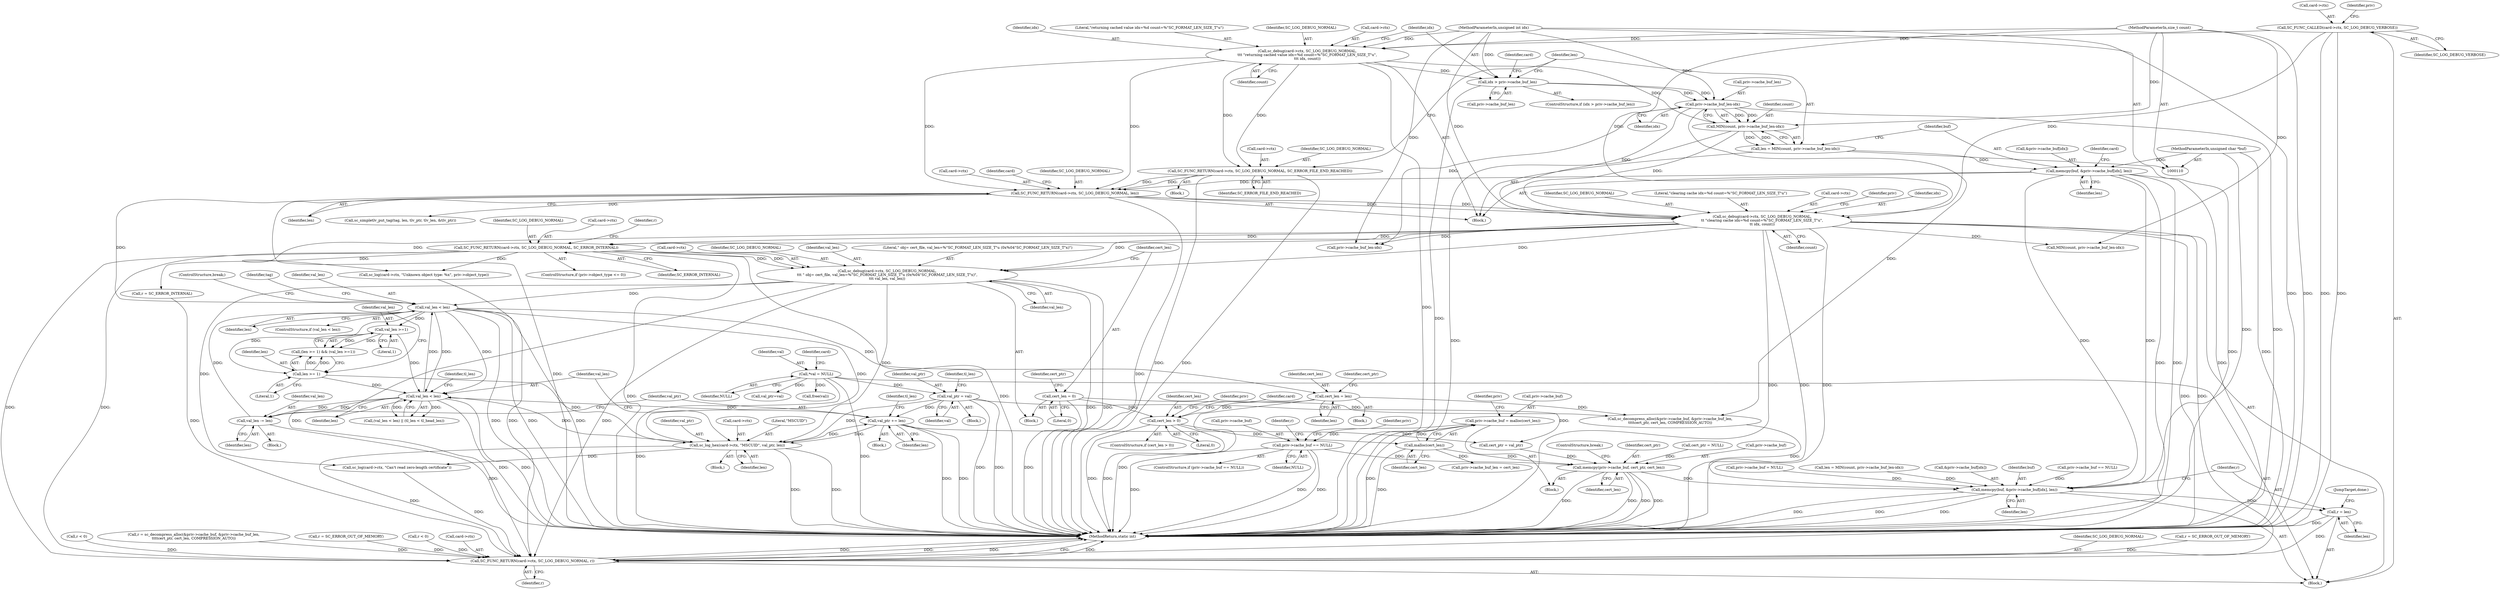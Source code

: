 digraph "0_OpenSC_8fe377e93b4b56060e5bbfb6f3142ceaeca744fa_3@API" {
"1000541" [label="(Call,priv->cache_buf = malloc(cert_len))"];
"1000545" [label="(Call,malloc(cert_len))"];
"1000537" [label="(Call,cert_len > 0)"];
"1000403" [label="(Call,cert_len = 0)"];
"1000465" [label="(Call,cert_len = len)"];
"1000456" [label="(Call,val_len < len)"];
"1000395" [label="(Call,sc_debug(card->ctx, SC_LOG_DEBUG_NORMAL,\n\t\t\t \" obj= cert_file, val_len=%\"SC_FORMAT_LEN_SIZE_T\"u (0x%04\"SC_FORMAT_LEN_SIZE_T\"x)\",\n\t\t\t val_len, val_len))"];
"1000235" [label="(Call,SC_FUNC_RETURN(card->ctx, SC_LOG_DEBUG_NORMAL, SC_ERROR_INTERNAL))"];
"1000202" [label="(Call,sc_debug(card->ctx, SC_LOG_DEBUG_NORMAL,\n\t\t \"clearing cache idx=%d count=%\"SC_FORMAT_LEN_SIZE_T\"u\",\n\t\t idx, count))"];
"1000147" [label="(Call,SC_FUNC_CALLED(card->ctx, SC_LOG_DEBUG_VERBOSE))"];
"1000196" [label="(Call,SC_FUNC_RETURN(card->ctx, SC_LOG_DEBUG_NORMAL, len))"];
"1000157" [label="(Call,sc_debug(card->ctx, SC_LOG_DEBUG_NORMAL,\n\t\t\t \"returning cached value idx=%d count=%\"SC_FORMAT_LEN_SIZE_T\"u\",\n\t\t\t idx, count))"];
"1000112" [label="(MethodParameterIn,unsigned int idx)"];
"1000114" [label="(MethodParameterIn,size_t count)"];
"1000172" [label="(Call,SC_FUNC_RETURN(card->ctx, SC_LOG_DEBUG_NORMAL, SC_ERROR_FILE_END_REACHED))"];
"1000187" [label="(Call,memcpy(buf, &priv->cache_buf[idx], len))"];
"1000113" [label="(MethodParameterIn,unsigned char *buf)"];
"1000178" [label="(Call,len = MIN(count, priv->cache_buf_len-idx))"];
"1000180" [label="(Call,MIN(count, priv->cache_buf_len-idx))"];
"1000182" [label="(Call,priv->cache_buf_len-idx)"];
"1000166" [label="(Call,idx > priv->cache_buf_len)"];
"1000424" [label="(Call,val_len -= len)"];
"1000503" [label="(Call,val_len < len)"];
"1000481" [label="(Call,val_len >=1)"];
"1000478" [label="(Call,len >= 1)"];
"1000494" [label="(Call,sc_log_hex(card->ctx, \"MSCUID\", val_ptr, len))"];
"1000417" [label="(Call,val_ptr = val)"];
"1000131" [label="(Call,*val = NULL)"];
"1000428" [label="(Call,val_ptr += len)"];
"1000548" [label="(Call,priv->cache_buf == NULL)"];
"1000563" [label="(Call,memcpy(priv->cache_buf, cert_ptr, cert_len))"];
"1000606" [label="(Call,memcpy(buf, &priv->cache_buf[idx], len))"];
"1000615" [label="(Call,r = len)"];
"1000627" [label="(Call,SC_FUNC_RETURN(card->ctx, SC_LOG_DEBUG_NORMAL, r))"];
"1000180" [label="(Call,MIN(count, priv->cache_buf_len-idx))"];
"1000625" [label="(Call,free(val))"];
"1000161" [label="(Identifier,SC_LOG_DEBUG_NORMAL)"];
"1000507" [label="(Identifier,tl_len)"];
"1000577" [label="(ControlStructure,break;)"];
"1000407" [label="(Identifier,cert_ptr)"];
"1000419" [label="(Identifier,val)"];
"1000466" [label="(Identifier,cert_len)"];
"1000133" [label="(Identifier,NULL)"];
"1000235" [label="(Call,SC_FUNC_RETURN(card->ctx, SC_LOG_DEBUG_NORMAL, SC_ERROR_INTERNAL))"];
"1000177" [label="(Identifier,SC_ERROR_FILE_END_REACHED)"];
"1000183" [label="(Call,priv->cache_buf_len)"];
"1000413" [label="(Block,)"];
"1000552" [label="(Identifier,NULL)"];
"1000542" [label="(Call,priv->cache_buf)"];
"1000274" [label="(Block,)"];
"1000458" [label="(Identifier,len)"];
"1000483" [label="(Literal,1)"];
"1000427" [label="(Block,)"];
"1000112" [label="(MethodParameterIn,unsigned int idx)"];
"1000203" [label="(Call,card->ctx)"];
"1000631" [label="(Identifier,SC_LOG_DEBUG_NORMAL)"];
"1000212" [label="(Identifier,priv)"];
"1000571" [label="(Call,sc_log(card->ctx, \"Can't read zero-length certificate\"))"];
"1000197" [label="(Call,card->ctx)"];
"1000209" [label="(Identifier,count)"];
"1000538" [label="(Identifier,cert_len)"];
"1000500" [label="(Identifier,len)"];
"1000567" [label="(Identifier,cert_ptr)"];
"1000421" [label="(Identifier,tl_len)"];
"1000242" [label="(Identifier,r)"];
"1000403" [label="(Call,cert_len = 0)"];
"1000196" [label="(Call,SC_FUNC_RETURN(card->ctx, SC_LOG_DEBUG_NORMAL, len))"];
"1000481" [label="(Call,val_len >=1)"];
"1000187" [label="(Call,memcpy(buf, &priv->cache_buf[idx], len))"];
"1000288" [label="(Call,priv->cache_buf == NULL)"];
"1000495" [label="(Call,card->ctx)"];
"1000402" [label="(Identifier,val_len)"];
"1000424" [label="(Call,val_len -= len)"];
"1000482" [label="(Identifier,val_len)"];
"1000294" [label="(Call,r = SC_ERROR_OUT_OF_MEMORY)"];
"1000462" [label="(Identifier,tag)"];
"1000498" [label="(Literal,\"MSCUID\")"];
"1000632" [label="(Identifier,r)"];
"1000418" [label="(Identifier,val_ptr)"];
"1000151" [label="(Identifier,SC_LOG_DEBUG_VERBOSE)"];
"1000543" [label="(Identifier,priv)"];
"1000545" [label="(Call,malloc(cert_len))"];
"1000162" [label="(Literal,\"returning cached value idx=%d count=%\"SC_FORMAT_LEN_SIZE_T\"u\")"];
"1000617" [label="(Identifier,len)"];
"1000536" [label="(ControlStructure,if (cert_len > 0))"];
"1000548" [label="(Call,priv->cache_buf == NULL)"];
"1000208" [label="(Identifier,idx)"];
"1000181" [label="(Identifier,count)"];
"1000360" [label="(Call,sc_simpletlv_put_tag(tag, len, tlv_ptr, tlv_len, &tlv_ptr))"];
"1000206" [label="(Identifier,SC_LOG_DEBUG_NORMAL)"];
"1000309" [label="(Call,val_ptr=val)"];
"1000614" [label="(Identifier,len)"];
"1000131" [label="(Call,*val = NULL)"];
"1000430" [label="(Identifier,len)"];
"1000494" [label="(Call,sc_log_hex(card->ctx, \"MSCUID\", val_ptr, len))"];
"1000555" [label="(Identifier,r)"];
"1000465" [label="(Call,cert_len = len)"];
"1000560" [label="(Identifier,priv)"];
"1000165" [label="(ControlStructure,if (idx > priv->cache_buf_len))"];
"1000156" [label="(Block,)"];
"1000399" [label="(Identifier,SC_LOG_DEBUG_NORMAL)"];
"1000167" [label="(Identifier,idx)"];
"1000198" [label="(Identifier,card)"];
"1000597" [label="(Call,len = MIN(count, priv->cache_buf_len-idx))"];
"1000239" [label="(Identifier,SC_LOG_DEBUG_NORMAL)"];
"1000539" [label="(Literal,0)"];
"1000550" [label="(Identifier,priv)"];
"1000423" [label="(Block,)"];
"1000432" [label="(Identifier,tl_len)"];
"1000546" [label="(Identifier,cert_len)"];
"1000588" [label="(Call,r = SC_ERROR_INTERNAL)"];
"1000168" [label="(Call,priv->cache_buf_len)"];
"1000148" [label="(Call,card->ctx)"];
"1000502" [label="(Call,(val_len < len) || (tl_len < tl_head_len))"];
"1000164" [label="(Identifier,count)"];
"1000172" [label="(Call,SC_FUNC_RETURN(card->ctx, SC_LOG_DEBUG_NORMAL, SC_ERROR_FILE_END_REACHED))"];
"1000547" [label="(ControlStructure,if (priv->cache_buf == NULL))"];
"1000236" [label="(Call,card->ctx)"];
"1000154" [label="(Identifier,priv)"];
"1000186" [label="(Identifier,idx)"];
"1000580" [label="(Call,sc_log(card->ctx, \"Unknown object type: %x\", priv->object_type))"];
"1000116" [label="(Block,)"];
"1000425" [label="(Identifier,val_len)"];
"1000499" [label="(Identifier,val_ptr)"];
"1000406" [label="(Call,cert_ptr = NULL)"];
"1000540" [label="(Block,)"];
"1000404" [label="(Identifier,cert_len)"];
"1000541" [label="(Call,priv->cache_buf = malloc(cert_len))"];
"1000251" [label="(Call,r < 0)"];
"1000479" [label="(Identifier,len)"];
"1000599" [label="(Call,MIN(count, priv->cache_buf_len-idx))"];
"1000401" [label="(Identifier,val_len)"];
"1000166" [label="(Call,idx > priv->cache_buf_len)"];
"1000480" [label="(Literal,1)"];
"1000469" [label="(Identifier,cert_ptr)"];
"1000405" [label="(Literal,0)"];
"1000426" [label="(Identifier,len)"];
"1000518" [label="(Call,r = sc_decompress_alloc(&priv->cache_buf, &priv->cache_buf_len,\n\t\t\t\tcert_ptr, cert_len, COMPRESSION_AUTO))"];
"1000607" [label="(Identifier,buf)"];
"1000204" [label="(Identifier,card)"];
"1000615" [label="(Call,r = len)"];
"1000554" [label="(Call,r = SC_ERROR_OUT_OF_MEMORY)"];
"1000468" [label="(Call,cert_ptr = val_ptr)"];
"1000564" [label="(Call,priv->cache_buf)"];
"1000229" [label="(ControlStructure,if (priv->object_type <= 0))"];
"1000182" [label="(Call,priv->cache_buf_len-idx)"];
"1000189" [label="(Call,&priv->cache_buf[idx])"];
"1000173" [label="(Call,card->ctx)"];
"1000147" [label="(Call,SC_FUNC_CALLED(card->ctx, SC_LOG_DEBUG_VERBOSE))"];
"1000195" [label="(Identifier,len)"];
"1000400" [label="(Literal,\" obj= cert_file, val_len=%\"SC_FORMAT_LEN_SIZE_T\"u (0x%04\"SC_FORMAT_LEN_SIZE_T\"x)\")"];
"1000573" [label="(Identifier,card)"];
"1000467" [label="(Identifier,len)"];
"1000113" [label="(MethodParameterIn,unsigned char *buf)"];
"1000520" [label="(Call,sc_decompress_alloc(&priv->cache_buf, &priv->cache_buf_len,\n\t\t\t\tcert_ptr, cert_len, COMPRESSION_AUTO))"];
"1000456" [label="(Call,val_len < len)"];
"1000158" [label="(Call,card->ctx)"];
"1000240" [label="(Identifier,SC_ERROR_INTERNAL)"];
"1000202" [label="(Call,sc_debug(card->ctx, SC_LOG_DEBUG_NORMAL,\n\t\t \"clearing cache idx=%d count=%\"SC_FORMAT_LEN_SIZE_T\"u\",\n\t\t idx, count))"];
"1000457" [label="(Identifier,val_len)"];
"1000219" [label="(Call,priv->cache_buf = NULL)"];
"1000201" [label="(Identifier,len)"];
"1000395" [label="(Call,sc_debug(card->ctx, SC_LOG_DEBUG_NORMAL,\n\t\t\t \" obj= cert_file, val_len=%\"SC_FORMAT_LEN_SIZE_T\"u (0x%04\"SC_FORMAT_LEN_SIZE_T\"x)\",\n\t\t\t val_len, val_len))"];
"1000132" [label="(Identifier,val)"];
"1000601" [label="(Call,priv->cache_buf_len-idx)"];
"1000618" [label="(JumpTarget,done:)"];
"1000266" [label="(Call,r < 0)"];
"1000627" [label="(Call,SC_FUNC_RETURN(card->ctx, SC_LOG_DEBUG_NORMAL, r))"];
"1000176" [label="(Identifier,SC_LOG_DEBUG_NORMAL)"];
"1000503" [label="(Call,val_len < len)"];
"1000493" [label="(Block,)"];
"1000558" [label="(Call,priv->cache_buf_len = cert_len)"];
"1000549" [label="(Call,priv->cache_buf)"];
"1000616" [label="(Identifier,r)"];
"1000606" [label="(Call,memcpy(buf, &priv->cache_buf[idx], len))"];
"1000478" [label="(Call,len >= 1)"];
"1000428" [label="(Call,val_ptr += len)"];
"1000537" [label="(Call,cert_len > 0)"];
"1000417" [label="(Call,val_ptr = val)"];
"1000568" [label="(Identifier,cert_len)"];
"1000174" [label="(Identifier,card)"];
"1000114" [label="(MethodParameterIn,size_t count)"];
"1000504" [label="(Identifier,val_len)"];
"1000171" [label="(Block,)"];
"1000477" [label="(Call,(len >= 1) && (val_len >=1))"];
"1000608" [label="(Call,&priv->cache_buf[idx])"];
"1000157" [label="(Call,sc_debug(card->ctx, SC_LOG_DEBUG_NORMAL,\n\t\t\t \"returning cached value idx=%d count=%\"SC_FORMAT_LEN_SIZE_T\"u\",\n\t\t\t idx, count))"];
"1000200" [label="(Identifier,SC_LOG_DEBUG_NORMAL)"];
"1000633" [label="(MethodReturn,static int)"];
"1000628" [label="(Call,card->ctx)"];
"1000207" [label="(Literal,\"clearing cache idx=%d count=%\"SC_FORMAT_LEN_SIZE_T\"u\")"];
"1000464" [label="(Block,)"];
"1000179" [label="(Identifier,len)"];
"1000455" [label="(ControlStructure,if (val_len < len))"];
"1000429" [label="(Identifier,val_ptr)"];
"1000396" [label="(Call,card->ctx)"];
"1000178" [label="(Call,len = MIN(count, priv->cache_buf_len-idx))"];
"1000149" [label="(Identifier,card)"];
"1000563" [label="(Call,memcpy(priv->cache_buf, cert_ptr, cert_len))"];
"1000505" [label="(Identifier,len)"];
"1000188" [label="(Identifier,buf)"];
"1000163" [label="(Identifier,idx)"];
"1000459" [label="(ControlStructure,break;)"];
"1000541" -> "1000540"  [label="AST: "];
"1000541" -> "1000545"  [label="CFG: "];
"1000542" -> "1000541"  [label="AST: "];
"1000545" -> "1000541"  [label="AST: "];
"1000550" -> "1000541"  [label="CFG: "];
"1000541" -> "1000633"  [label="DDG: "];
"1000545" -> "1000541"  [label="DDG: "];
"1000541" -> "1000548"  [label="DDG: "];
"1000545" -> "1000546"  [label="CFG: "];
"1000546" -> "1000545"  [label="AST: "];
"1000545" -> "1000633"  [label="DDG: "];
"1000537" -> "1000545"  [label="DDG: "];
"1000545" -> "1000558"  [label="DDG: "];
"1000545" -> "1000563"  [label="DDG: "];
"1000537" -> "1000536"  [label="AST: "];
"1000537" -> "1000539"  [label="CFG: "];
"1000538" -> "1000537"  [label="AST: "];
"1000539" -> "1000537"  [label="AST: "];
"1000543" -> "1000537"  [label="CFG: "];
"1000573" -> "1000537"  [label="CFG: "];
"1000537" -> "1000633"  [label="DDG: "];
"1000537" -> "1000633"  [label="DDG: "];
"1000403" -> "1000537"  [label="DDG: "];
"1000465" -> "1000537"  [label="DDG: "];
"1000403" -> "1000274"  [label="AST: "];
"1000403" -> "1000405"  [label="CFG: "];
"1000404" -> "1000403"  [label="AST: "];
"1000405" -> "1000403"  [label="AST: "];
"1000407" -> "1000403"  [label="CFG: "];
"1000403" -> "1000633"  [label="DDG: "];
"1000403" -> "1000520"  [label="DDG: "];
"1000465" -> "1000464"  [label="AST: "];
"1000465" -> "1000467"  [label="CFG: "];
"1000466" -> "1000465"  [label="AST: "];
"1000467" -> "1000465"  [label="AST: "];
"1000469" -> "1000465"  [label="CFG: "];
"1000465" -> "1000633"  [label="DDG: "];
"1000456" -> "1000465"  [label="DDG: "];
"1000465" -> "1000520"  [label="DDG: "];
"1000456" -> "1000455"  [label="AST: "];
"1000456" -> "1000458"  [label="CFG: "];
"1000457" -> "1000456"  [label="AST: "];
"1000458" -> "1000456"  [label="AST: "];
"1000459" -> "1000456"  [label="CFG: "];
"1000462" -> "1000456"  [label="CFG: "];
"1000456" -> "1000633"  [label="DDG: "];
"1000456" -> "1000633"  [label="DDG: "];
"1000456" -> "1000633"  [label="DDG: "];
"1000395" -> "1000456"  [label="DDG: "];
"1000424" -> "1000456"  [label="DDG: "];
"1000196" -> "1000456"  [label="DDG: "];
"1000503" -> "1000456"  [label="DDG: "];
"1000456" -> "1000478"  [label="DDG: "];
"1000456" -> "1000481"  [label="DDG: "];
"1000456" -> "1000494"  [label="DDG: "];
"1000456" -> "1000503"  [label="DDG: "];
"1000456" -> "1000503"  [label="DDG: "];
"1000395" -> "1000274"  [label="AST: "];
"1000395" -> "1000402"  [label="CFG: "];
"1000396" -> "1000395"  [label="AST: "];
"1000399" -> "1000395"  [label="AST: "];
"1000400" -> "1000395"  [label="AST: "];
"1000401" -> "1000395"  [label="AST: "];
"1000402" -> "1000395"  [label="AST: "];
"1000404" -> "1000395"  [label="CFG: "];
"1000395" -> "1000633"  [label="DDG: "];
"1000395" -> "1000633"  [label="DDG: "];
"1000235" -> "1000395"  [label="DDG: "];
"1000235" -> "1000395"  [label="DDG: "];
"1000202" -> "1000395"  [label="DDG: "];
"1000202" -> "1000395"  [label="DDG: "];
"1000395" -> "1000494"  [label="DDG: "];
"1000395" -> "1000571"  [label="DDG: "];
"1000395" -> "1000627"  [label="DDG: "];
"1000395" -> "1000627"  [label="DDG: "];
"1000235" -> "1000229"  [label="AST: "];
"1000235" -> "1000240"  [label="CFG: "];
"1000236" -> "1000235"  [label="AST: "];
"1000239" -> "1000235"  [label="AST: "];
"1000240" -> "1000235"  [label="AST: "];
"1000242" -> "1000235"  [label="CFG: "];
"1000235" -> "1000633"  [label="DDG: "];
"1000235" -> "1000633"  [label="DDG: "];
"1000202" -> "1000235"  [label="DDG: "];
"1000202" -> "1000235"  [label="DDG: "];
"1000235" -> "1000580"  [label="DDG: "];
"1000235" -> "1000588"  [label="DDG: "];
"1000235" -> "1000627"  [label="DDG: "];
"1000235" -> "1000627"  [label="DDG: "];
"1000202" -> "1000116"  [label="AST: "];
"1000202" -> "1000209"  [label="CFG: "];
"1000203" -> "1000202"  [label="AST: "];
"1000206" -> "1000202"  [label="AST: "];
"1000207" -> "1000202"  [label="AST: "];
"1000208" -> "1000202"  [label="AST: "];
"1000209" -> "1000202"  [label="AST: "];
"1000212" -> "1000202"  [label="CFG: "];
"1000202" -> "1000633"  [label="DDG: "];
"1000202" -> "1000633"  [label="DDG: "];
"1000202" -> "1000633"  [label="DDG: "];
"1000147" -> "1000202"  [label="DDG: "];
"1000196" -> "1000202"  [label="DDG: "];
"1000196" -> "1000202"  [label="DDG: "];
"1000182" -> "1000202"  [label="DDG: "];
"1000112" -> "1000202"  [label="DDG: "];
"1000180" -> "1000202"  [label="DDG: "];
"1000114" -> "1000202"  [label="DDG: "];
"1000202" -> "1000580"  [label="DDG: "];
"1000202" -> "1000599"  [label="DDG: "];
"1000202" -> "1000601"  [label="DDG: "];
"1000202" -> "1000627"  [label="DDG: "];
"1000202" -> "1000627"  [label="DDG: "];
"1000147" -> "1000116"  [label="AST: "];
"1000147" -> "1000151"  [label="CFG: "];
"1000148" -> "1000147"  [label="AST: "];
"1000151" -> "1000147"  [label="AST: "];
"1000154" -> "1000147"  [label="CFG: "];
"1000147" -> "1000633"  [label="DDG: "];
"1000147" -> "1000633"  [label="DDG: "];
"1000147" -> "1000157"  [label="DDG: "];
"1000196" -> "1000156"  [label="AST: "];
"1000196" -> "1000201"  [label="CFG: "];
"1000197" -> "1000196"  [label="AST: "];
"1000200" -> "1000196"  [label="AST: "];
"1000201" -> "1000196"  [label="AST: "];
"1000204" -> "1000196"  [label="CFG: "];
"1000196" -> "1000633"  [label="DDG: "];
"1000196" -> "1000633"  [label="DDG: "];
"1000157" -> "1000196"  [label="DDG: "];
"1000157" -> "1000196"  [label="DDG: "];
"1000172" -> "1000196"  [label="DDG: "];
"1000172" -> "1000196"  [label="DDG: "];
"1000187" -> "1000196"  [label="DDG: "];
"1000196" -> "1000360"  [label="DDG: "];
"1000157" -> "1000156"  [label="AST: "];
"1000157" -> "1000164"  [label="CFG: "];
"1000158" -> "1000157"  [label="AST: "];
"1000161" -> "1000157"  [label="AST: "];
"1000162" -> "1000157"  [label="AST: "];
"1000163" -> "1000157"  [label="AST: "];
"1000164" -> "1000157"  [label="AST: "];
"1000167" -> "1000157"  [label="CFG: "];
"1000157" -> "1000633"  [label="DDG: "];
"1000112" -> "1000157"  [label="DDG: "];
"1000114" -> "1000157"  [label="DDG: "];
"1000157" -> "1000166"  [label="DDG: "];
"1000157" -> "1000172"  [label="DDG: "];
"1000157" -> "1000172"  [label="DDG: "];
"1000157" -> "1000180"  [label="DDG: "];
"1000112" -> "1000110"  [label="AST: "];
"1000112" -> "1000633"  [label="DDG: "];
"1000112" -> "1000166"  [label="DDG: "];
"1000112" -> "1000182"  [label="DDG: "];
"1000112" -> "1000601"  [label="DDG: "];
"1000114" -> "1000110"  [label="AST: "];
"1000114" -> "1000633"  [label="DDG: "];
"1000114" -> "1000180"  [label="DDG: "];
"1000114" -> "1000599"  [label="DDG: "];
"1000172" -> "1000171"  [label="AST: "];
"1000172" -> "1000177"  [label="CFG: "];
"1000173" -> "1000172"  [label="AST: "];
"1000176" -> "1000172"  [label="AST: "];
"1000177" -> "1000172"  [label="AST: "];
"1000179" -> "1000172"  [label="CFG: "];
"1000172" -> "1000633"  [label="DDG: "];
"1000172" -> "1000633"  [label="DDG: "];
"1000187" -> "1000156"  [label="AST: "];
"1000187" -> "1000195"  [label="CFG: "];
"1000188" -> "1000187"  [label="AST: "];
"1000189" -> "1000187"  [label="AST: "];
"1000195" -> "1000187"  [label="AST: "];
"1000198" -> "1000187"  [label="CFG: "];
"1000187" -> "1000633"  [label="DDG: "];
"1000187" -> "1000633"  [label="DDG: "];
"1000187" -> "1000633"  [label="DDG: "];
"1000113" -> "1000187"  [label="DDG: "];
"1000178" -> "1000187"  [label="DDG: "];
"1000187" -> "1000606"  [label="DDG: "];
"1000187" -> "1000606"  [label="DDG: "];
"1000113" -> "1000110"  [label="AST: "];
"1000113" -> "1000633"  [label="DDG: "];
"1000113" -> "1000606"  [label="DDG: "];
"1000178" -> "1000156"  [label="AST: "];
"1000178" -> "1000180"  [label="CFG: "];
"1000179" -> "1000178"  [label="AST: "];
"1000180" -> "1000178"  [label="AST: "];
"1000188" -> "1000178"  [label="CFG: "];
"1000178" -> "1000633"  [label="DDG: "];
"1000180" -> "1000178"  [label="DDG: "];
"1000180" -> "1000178"  [label="DDG: "];
"1000180" -> "1000182"  [label="CFG: "];
"1000181" -> "1000180"  [label="AST: "];
"1000182" -> "1000180"  [label="AST: "];
"1000180" -> "1000633"  [label="DDG: "];
"1000182" -> "1000180"  [label="DDG: "];
"1000182" -> "1000180"  [label="DDG: "];
"1000182" -> "1000186"  [label="CFG: "];
"1000183" -> "1000182"  [label="AST: "];
"1000186" -> "1000182"  [label="AST: "];
"1000182" -> "1000633"  [label="DDG: "];
"1000166" -> "1000182"  [label="DDG: "];
"1000166" -> "1000182"  [label="DDG: "];
"1000182" -> "1000520"  [label="DDG: "];
"1000182" -> "1000601"  [label="DDG: "];
"1000166" -> "1000165"  [label="AST: "];
"1000166" -> "1000168"  [label="CFG: "];
"1000167" -> "1000166"  [label="AST: "];
"1000168" -> "1000166"  [label="AST: "];
"1000174" -> "1000166"  [label="CFG: "];
"1000179" -> "1000166"  [label="CFG: "];
"1000166" -> "1000633"  [label="DDG: "];
"1000424" -> "1000423"  [label="AST: "];
"1000424" -> "1000426"  [label="CFG: "];
"1000425" -> "1000424"  [label="AST: "];
"1000426" -> "1000424"  [label="AST: "];
"1000429" -> "1000424"  [label="CFG: "];
"1000424" -> "1000633"  [label="DDG: "];
"1000503" -> "1000424"  [label="DDG: "];
"1000503" -> "1000424"  [label="DDG: "];
"1000503" -> "1000502"  [label="AST: "];
"1000503" -> "1000505"  [label="CFG: "];
"1000504" -> "1000503"  [label="AST: "];
"1000505" -> "1000503"  [label="AST: "];
"1000507" -> "1000503"  [label="CFG: "];
"1000502" -> "1000503"  [label="CFG: "];
"1000503" -> "1000633"  [label="DDG: "];
"1000503" -> "1000633"  [label="DDG: "];
"1000503" -> "1000428"  [label="DDG: "];
"1000503" -> "1000502"  [label="DDG: "];
"1000503" -> "1000502"  [label="DDG: "];
"1000481" -> "1000503"  [label="DDG: "];
"1000478" -> "1000503"  [label="DDG: "];
"1000494" -> "1000503"  [label="DDG: "];
"1000481" -> "1000477"  [label="AST: "];
"1000481" -> "1000483"  [label="CFG: "];
"1000482" -> "1000481"  [label="AST: "];
"1000483" -> "1000481"  [label="AST: "];
"1000477" -> "1000481"  [label="CFG: "];
"1000481" -> "1000477"  [label="DDG: "];
"1000481" -> "1000477"  [label="DDG: "];
"1000478" -> "1000477"  [label="AST: "];
"1000478" -> "1000480"  [label="CFG: "];
"1000479" -> "1000478"  [label="AST: "];
"1000480" -> "1000478"  [label="AST: "];
"1000482" -> "1000478"  [label="CFG: "];
"1000477" -> "1000478"  [label="CFG: "];
"1000478" -> "1000477"  [label="DDG: "];
"1000478" -> "1000477"  [label="DDG: "];
"1000478" -> "1000494"  [label="DDG: "];
"1000494" -> "1000493"  [label="AST: "];
"1000494" -> "1000500"  [label="CFG: "];
"1000495" -> "1000494"  [label="AST: "];
"1000498" -> "1000494"  [label="AST: "];
"1000499" -> "1000494"  [label="AST: "];
"1000500" -> "1000494"  [label="AST: "];
"1000504" -> "1000494"  [label="CFG: "];
"1000494" -> "1000633"  [label="DDG: "];
"1000494" -> "1000633"  [label="DDG: "];
"1000494" -> "1000428"  [label="DDG: "];
"1000417" -> "1000494"  [label="DDG: "];
"1000428" -> "1000494"  [label="DDG: "];
"1000494" -> "1000571"  [label="DDG: "];
"1000494" -> "1000627"  [label="DDG: "];
"1000417" -> "1000413"  [label="AST: "];
"1000417" -> "1000419"  [label="CFG: "];
"1000418" -> "1000417"  [label="AST: "];
"1000419" -> "1000417"  [label="AST: "];
"1000421" -> "1000417"  [label="CFG: "];
"1000417" -> "1000633"  [label="DDG: "];
"1000417" -> "1000633"  [label="DDG: "];
"1000131" -> "1000417"  [label="DDG: "];
"1000417" -> "1000428"  [label="DDG: "];
"1000417" -> "1000468"  [label="DDG: "];
"1000131" -> "1000116"  [label="AST: "];
"1000131" -> "1000133"  [label="CFG: "];
"1000132" -> "1000131"  [label="AST: "];
"1000133" -> "1000131"  [label="AST: "];
"1000149" -> "1000131"  [label="CFG: "];
"1000131" -> "1000633"  [label="DDG: "];
"1000131" -> "1000633"  [label="DDG: "];
"1000131" -> "1000309"  [label="DDG: "];
"1000131" -> "1000625"  [label="DDG: "];
"1000428" -> "1000427"  [label="AST: "];
"1000428" -> "1000430"  [label="CFG: "];
"1000429" -> "1000428"  [label="AST: "];
"1000430" -> "1000428"  [label="AST: "];
"1000432" -> "1000428"  [label="CFG: "];
"1000428" -> "1000633"  [label="DDG: "];
"1000428" -> "1000633"  [label="DDG: "];
"1000428" -> "1000468"  [label="DDG: "];
"1000548" -> "1000547"  [label="AST: "];
"1000548" -> "1000552"  [label="CFG: "];
"1000549" -> "1000548"  [label="AST: "];
"1000552" -> "1000548"  [label="AST: "];
"1000555" -> "1000548"  [label="CFG: "];
"1000560" -> "1000548"  [label="CFG: "];
"1000548" -> "1000633"  [label="DDG: "];
"1000548" -> "1000633"  [label="DDG: "];
"1000548" -> "1000633"  [label="DDG: "];
"1000548" -> "1000563"  [label="DDG: "];
"1000563" -> "1000540"  [label="AST: "];
"1000563" -> "1000568"  [label="CFG: "];
"1000564" -> "1000563"  [label="AST: "];
"1000567" -> "1000563"  [label="AST: "];
"1000568" -> "1000563"  [label="AST: "];
"1000577" -> "1000563"  [label="CFG: "];
"1000563" -> "1000633"  [label="DDG: "];
"1000563" -> "1000633"  [label="DDG: "];
"1000563" -> "1000633"  [label="DDG: "];
"1000563" -> "1000633"  [label="DDG: "];
"1000406" -> "1000563"  [label="DDG: "];
"1000468" -> "1000563"  [label="DDG: "];
"1000563" -> "1000606"  [label="DDG: "];
"1000606" -> "1000116"  [label="AST: "];
"1000606" -> "1000614"  [label="CFG: "];
"1000607" -> "1000606"  [label="AST: "];
"1000608" -> "1000606"  [label="AST: "];
"1000614" -> "1000606"  [label="AST: "];
"1000616" -> "1000606"  [label="CFG: "];
"1000606" -> "1000633"  [label="DDG: "];
"1000606" -> "1000633"  [label="DDG: "];
"1000606" -> "1000633"  [label="DDG: "];
"1000219" -> "1000606"  [label="DDG: "];
"1000520" -> "1000606"  [label="DDG: "];
"1000288" -> "1000606"  [label="DDG: "];
"1000597" -> "1000606"  [label="DDG: "];
"1000606" -> "1000615"  [label="DDG: "];
"1000615" -> "1000116"  [label="AST: "];
"1000615" -> "1000617"  [label="CFG: "];
"1000616" -> "1000615"  [label="AST: "];
"1000617" -> "1000615"  [label="AST: "];
"1000618" -> "1000615"  [label="CFG: "];
"1000615" -> "1000633"  [label="DDG: "];
"1000615" -> "1000627"  [label="DDG: "];
"1000627" -> "1000116"  [label="AST: "];
"1000627" -> "1000632"  [label="CFG: "];
"1000628" -> "1000627"  [label="AST: "];
"1000631" -> "1000627"  [label="AST: "];
"1000632" -> "1000627"  [label="AST: "];
"1000633" -> "1000627"  [label="CFG: "];
"1000627" -> "1000633"  [label="DDG: "];
"1000627" -> "1000633"  [label="DDG: "];
"1000627" -> "1000633"  [label="DDG: "];
"1000627" -> "1000633"  [label="DDG: "];
"1000571" -> "1000627"  [label="DDG: "];
"1000580" -> "1000627"  [label="DDG: "];
"1000588" -> "1000627"  [label="DDG: "];
"1000294" -> "1000627"  [label="DDG: "];
"1000251" -> "1000627"  [label="DDG: "];
"1000554" -> "1000627"  [label="DDG: "];
"1000518" -> "1000627"  [label="DDG: "];
"1000266" -> "1000627"  [label="DDG: "];
}
